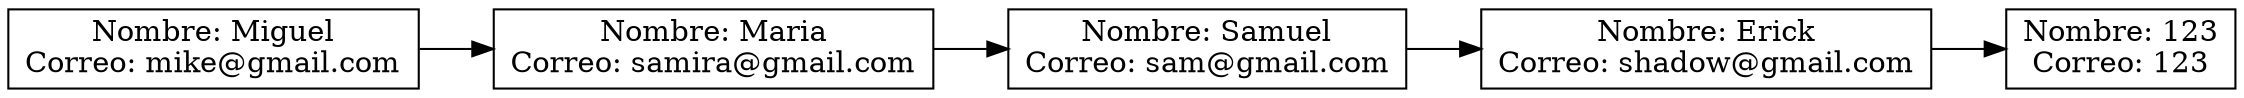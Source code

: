 digraph G {
node [shape=record];
rankdir=LR;
node0 [label="{Nombre: Miguel\nCorreo: mike@gmail.com}"];
node0 -> node1;
node1 [label="{Nombre: Maria\nCorreo: samira@gmail.com}"];
node1 -> node2;
node2 [label="{Nombre: Samuel\nCorreo: sam@gmail.com}"];
node2 -> node3;
node3 [label="{Nombre: Erick\nCorreo: shadow@gmail.com}"];
node3 -> node4;
node4 [label="{Nombre: 123\nCorreo: 123}"];
}
